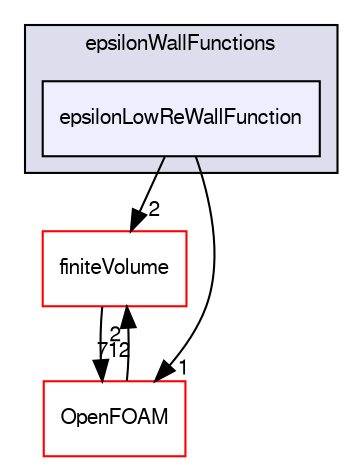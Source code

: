 digraph "src/TurbulenceModels/turbulenceModels/RAS/derivedFvPatchFields/wallFunctions/epsilonWallFunctions/epsilonLowReWallFunction" {
  bgcolor=transparent;
  compound=true
  node [ fontsize="10", fontname="FreeSans"];
  edge [ labelfontsize="10", labelfontname="FreeSans"];
  subgraph clusterdir_d28e8fb4c491b5e69dc9f4205d683805 {
    graph [ bgcolor="#ddddee", pencolor="black", label="epsilonWallFunctions" fontname="FreeSans", fontsize="10", URL="dir_d28e8fb4c491b5e69dc9f4205d683805.html"]
  dir_55e7b89f8c45d634844ea7ab4e497dfb [shape=box, label="epsilonLowReWallFunction", style="filled", fillcolor="#eeeeff", pencolor="black", URL="dir_55e7b89f8c45d634844ea7ab4e497dfb.html"];
  }
  dir_9bd15774b555cf7259a6fa18f99fe99b [shape=box label="finiteVolume" color="red" URL="dir_9bd15774b555cf7259a6fa18f99fe99b.html"];
  dir_c5473ff19b20e6ec4dfe5c310b3778a8 [shape=box label="OpenFOAM" color="red" URL="dir_c5473ff19b20e6ec4dfe5c310b3778a8.html"];
  dir_9bd15774b555cf7259a6fa18f99fe99b->dir_c5473ff19b20e6ec4dfe5c310b3778a8 [headlabel="712", labeldistance=1.5 headhref="dir_000749_001732.html"];
  dir_55e7b89f8c45d634844ea7ab4e497dfb->dir_9bd15774b555cf7259a6fa18f99fe99b [headlabel="2", labeldistance=1.5 headhref="dir_002887_000749.html"];
  dir_55e7b89f8c45d634844ea7ab4e497dfb->dir_c5473ff19b20e6ec4dfe5c310b3778a8 [headlabel="1", labeldistance=1.5 headhref="dir_002887_001732.html"];
  dir_c5473ff19b20e6ec4dfe5c310b3778a8->dir_9bd15774b555cf7259a6fa18f99fe99b [headlabel="2", labeldistance=1.5 headhref="dir_001732_000749.html"];
}
